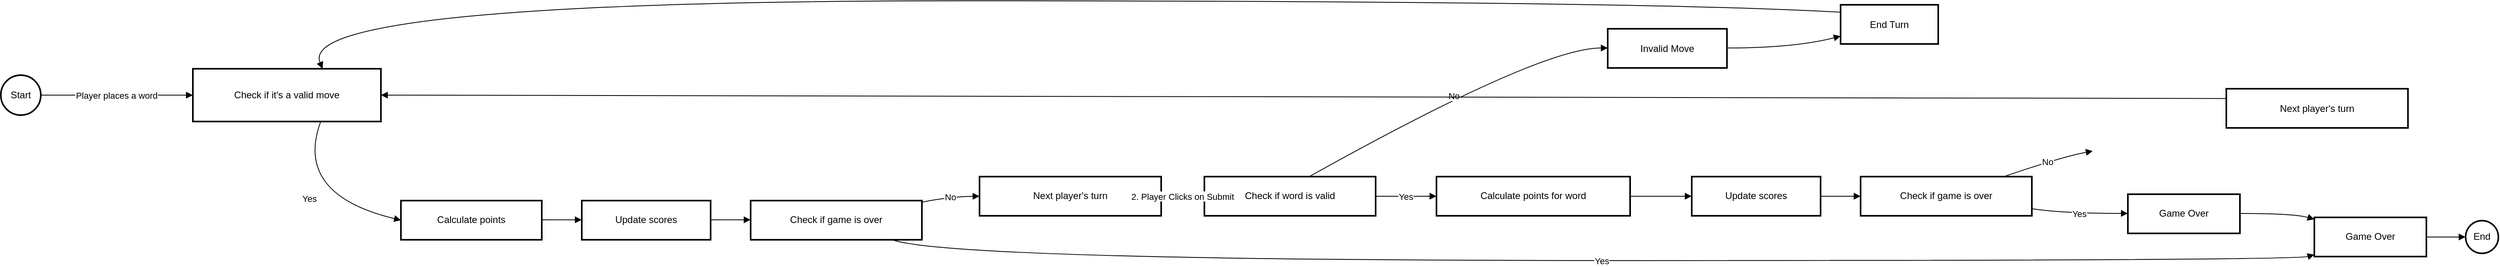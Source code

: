 <mxfile version="24.8.9">
  <diagram name="Page-1" id="6zYcXVlmnzbIpOHDHXfL">
    <mxGraphModel dx="3936" dy="2500" grid="1" gridSize="10" guides="1" tooltips="1" connect="1" arrows="1" fold="1" page="1" pageScale="1" pageWidth="1100" pageHeight="1200" math="0" shadow="0">
      <root>
        <mxCell id="0" />
        <mxCell id="1" parent="0" />
        <mxCell id="2" value="Start" style="ellipse;aspect=fixed;strokeWidth=2;whiteSpace=wrap;" parent="1" vertex="1">
          <mxGeometry x="20" y="96" width="50" height="50" as="geometry" />
        </mxCell>
        <mxCell id="3" value="Check if it&#39;s a valid move" style="whiteSpace=wrap;strokeWidth=2;" parent="1" vertex="1">
          <mxGeometry x="260" y="88" width="235" height="66" as="geometry" />
        </mxCell>
        <mxCell id="5" value="Calculate points" style="whiteSpace=wrap;strokeWidth=2;" parent="1" vertex="1">
          <mxGeometry x="520" y="252.94" width="176" height="49" as="geometry" />
        </mxCell>
        <mxCell id="6" value="Update scores" style="whiteSpace=wrap;strokeWidth=2;" parent="1" vertex="1">
          <mxGeometry x="746" y="252.94" width="161" height="49" as="geometry" />
        </mxCell>
        <mxCell id="7" value="Check if game is over" style="whiteSpace=wrap;strokeWidth=2;" parent="1" vertex="1">
          <mxGeometry x="957" y="252.94" width="214" height="49" as="geometry" />
        </mxCell>
        <mxCell id="8" value="Next player&#39;s turn" style="whiteSpace=wrap;strokeWidth=2;" parent="1" vertex="1">
          <mxGeometry x="1243" y="222.94" width="227" height="49" as="geometry" />
        </mxCell>
        <mxCell id="9" value="Game Over" style="whiteSpace=wrap;strokeWidth=2;" parent="1" vertex="1">
          <mxGeometry x="2911" y="273.94" width="140" height="49" as="geometry" />
        </mxCell>
        <mxCell id="10" value="Check if word is valid" style="whiteSpace=wrap;strokeWidth=2;" parent="1" vertex="1">
          <mxGeometry x="1524" y="222.94" width="214" height="49" as="geometry" />
        </mxCell>
        <mxCell id="11" value="Invalid Move" style="whiteSpace=wrap;strokeWidth=2;" parent="1" vertex="1">
          <mxGeometry x="2028" y="38" width="149" height="49" as="geometry" />
        </mxCell>
        <mxCell id="12" value="End Turn" style="whiteSpace=wrap;strokeWidth=2;" parent="1" vertex="1">
          <mxGeometry x="2319" y="8" width="122" height="49" as="geometry" />
        </mxCell>
        <mxCell id="13" value="Calculate points for word" style="whiteSpace=wrap;strokeWidth=2;" parent="1" vertex="1">
          <mxGeometry x="1814" y="222.94" width="242" height="49" as="geometry" />
        </mxCell>
        <mxCell id="14" value="Update scores" style="whiteSpace=wrap;strokeWidth=2;" parent="1" vertex="1">
          <mxGeometry x="2133" y="222.94" width="161" height="49" as="geometry" />
        </mxCell>
        <mxCell id="15" value="Check if game is over" style="whiteSpace=wrap;strokeWidth=2;" parent="1" vertex="1">
          <mxGeometry x="2344" y="222.94" width="214" height="49" as="geometry" />
        </mxCell>
        <mxCell id="16" value="Next player&#39;s turn" style="whiteSpace=wrap;strokeWidth=2;" parent="1" vertex="1">
          <mxGeometry x="2801" y="113" width="227" height="49" as="geometry" />
        </mxCell>
        <mxCell id="17" value="Game Over" style="whiteSpace=wrap;strokeWidth=2;" parent="1" vertex="1">
          <mxGeometry x="2678" y="244.94" width="140" height="49" as="geometry" />
        </mxCell>
        <mxCell id="18" value="End" style="ellipse;aspect=fixed;strokeWidth=2;whiteSpace=wrap;" parent="1" vertex="1">
          <mxGeometry x="3100" y="277.94" width="41" height="41" as="geometry" />
        </mxCell>
        <mxCell id="19" value="Player places a word" style="curved=1;startArrow=none;endArrow=block;exitX=1;exitY=0.5;entryX=0;entryY=0.5;" parent="1" source="2" target="3" edge="1">
          <mxGeometry relative="1" as="geometry">
            <Array as="points" />
          </mxGeometry>
        </mxCell>
        <mxCell id="20" value="Yes" style="curved=1;startArrow=none;endArrow=block;exitX=0.68;exitY=1;entryX=0;entryY=0.5;entryDx=0;entryDy=0;" parent="1" source="3" target="5" edge="1">
          <mxGeometry relative="1" as="geometry">
            <Array as="points">
              <mxPoint x="386" y="245" />
            </Array>
            <mxPoint x="424" y="245.01" as="targetPoint" />
          </mxGeometry>
        </mxCell>
        <mxCell id="22" value="" style="curved=1;startArrow=none;endArrow=block;exitX=1;exitY=0.49;entryX=0;entryY=0.49;" parent="1" source="5" target="6" edge="1">
          <mxGeometry relative="1" as="geometry">
            <Array as="points" />
          </mxGeometry>
        </mxCell>
        <mxCell id="23" value="" style="curved=1;startArrow=none;endArrow=block;exitX=1;exitY=0.49;entryX=0;entryY=0.49;" parent="1" source="6" target="7" edge="1">
          <mxGeometry relative="1" as="geometry">
            <Array as="points" />
          </mxGeometry>
        </mxCell>
        <mxCell id="24" value="No" style="curved=1;startArrow=none;endArrow=block;exitX=1;exitY=0.04;entryX=0;entryY=0.5;" parent="1" source="7" target="8" edge="1">
          <mxGeometry relative="1" as="geometry">
            <Array as="points">
              <mxPoint x="1207" y="247.94" />
            </Array>
          </mxGeometry>
        </mxCell>
        <mxCell id="25" value="Yes" style="curved=1;startArrow=none;endArrow=block;exitX=0.82;exitY=0.99;entryX=0;entryY=0.95;" parent="1" source="7" target="9" edge="1">
          <mxGeometry relative="1" as="geometry">
            <Array as="points">
              <mxPoint x="1207" y="327.94" />
              <mxPoint x="2886" y="327.94" />
            </Array>
          </mxGeometry>
        </mxCell>
        <mxCell id="26" value="2. Player Clicks on Submit" style="curved=1;startArrow=none;endArrow=block;exitX=1;exitY=0.5;entryX=0;entryY=0.5;" parent="1" source="8" target="10" edge="1">
          <mxGeometry relative="1" as="geometry">
            <Array as="points" />
          </mxGeometry>
        </mxCell>
        <mxCell id="27" value="No" style="curved=1;startArrow=none;endArrow=block;exitX=0.61;exitY=0.01;entryX=0;entryY=0.49;" parent="1" source="10" target="11" edge="1">
          <mxGeometry relative="1" as="geometry">
            <Array as="points">
              <mxPoint x="1943" y="62" />
            </Array>
          </mxGeometry>
        </mxCell>
        <mxCell id="28" value="" style="curved=1;startArrow=none;endArrow=block;exitX=1;exitY=0.49;entryX=0;entryY=0.8;" parent="1" source="11" target="12" edge="1">
          <mxGeometry relative="1" as="geometry">
            <Array as="points">
              <mxPoint x="2261" y="62" />
            </Array>
          </mxGeometry>
        </mxCell>
        <mxCell id="29" value="Yes" style="curved=1;startArrow=none;endArrow=block;exitX=1;exitY=0.5;entryX=0;entryY=0.5;" parent="1" source="10" target="13" edge="1">
          <mxGeometry relative="1" as="geometry">
            <Array as="points" />
          </mxGeometry>
        </mxCell>
        <mxCell id="30" value="" style="curved=1;startArrow=none;endArrow=block;exitX=1;exitY=0.5;entryX=0;entryY=0.5;" parent="1" source="13" target="14" edge="1">
          <mxGeometry relative="1" as="geometry">
            <Array as="points" />
          </mxGeometry>
        </mxCell>
        <mxCell id="31" value="" style="curved=1;startArrow=none;endArrow=block;exitX=1;exitY=0.5;entryX=0;entryY=0.5;" parent="1" source="14" target="15" edge="1">
          <mxGeometry relative="1" as="geometry">
            <Array as="points" />
          </mxGeometry>
        </mxCell>
        <mxCell id="32" value="No" style="curved=1;startArrow=none;endArrow=block;exitX=0.83;exitY=0.01;entryX=0;entryY=0.94;" parent="1" source="15" edge="1">
          <mxGeometry relative="1" as="geometry">
            <Array as="points">
              <mxPoint x="2596" y="197.94" />
            </Array>
            <mxPoint x="2634" y="191.0" as="targetPoint" />
          </mxGeometry>
        </mxCell>
        <mxCell id="33" value="Yes" style="curved=1;startArrow=none;endArrow=block;exitX=1;exitY=0.82;entryX=0;entryY=0.49;" parent="1" source="15" target="17" edge="1">
          <mxGeometry relative="1" as="geometry">
            <Array as="points">
              <mxPoint x="2596" y="268.94" />
            </Array>
          </mxGeometry>
        </mxCell>
        <mxCell id="34" value="" style="curved=1;startArrow=none;endArrow=block;exitX=0;exitY=0.25;entryX=1;entryY=0.5;" parent="1" source="16" target="3" edge="1">
          <mxGeometry relative="1" as="geometry">
            <Array as="points">
              <mxPoint x="2763" y="121" />
            </Array>
          </mxGeometry>
        </mxCell>
        <mxCell id="35" value="" style="curved=1;startArrow=none;endArrow=block;exitX=0.99;exitY=0.49;entryX=0;entryY=0.05;" parent="1" source="17" target="9" edge="1">
          <mxGeometry relative="1" as="geometry">
            <Array as="points">
              <mxPoint x="2886" y="268.94" />
            </Array>
          </mxGeometry>
        </mxCell>
        <mxCell id="36" value="" style="curved=1;startArrow=none;endArrow=block;exitX=0;exitY=0.19;entryX=0.69;entryY=0;" parent="1" source="12" target="3" edge="1">
          <mxGeometry relative="1" as="geometry">
            <Array as="points">
              <mxPoint x="2070" y="3" />
              <mxPoint x="386" y="3" />
            </Array>
          </mxGeometry>
        </mxCell>
        <mxCell id="37" value="" style="curved=1;startArrow=none;endArrow=block;exitX=1;exitY=0.5;entryX=0.01;entryY=0.5;" parent="1" source="9" target="18" edge="1">
          <mxGeometry relative="1" as="geometry">
            <Array as="points" />
          </mxGeometry>
        </mxCell>
      </root>
    </mxGraphModel>
  </diagram>
</mxfile>
